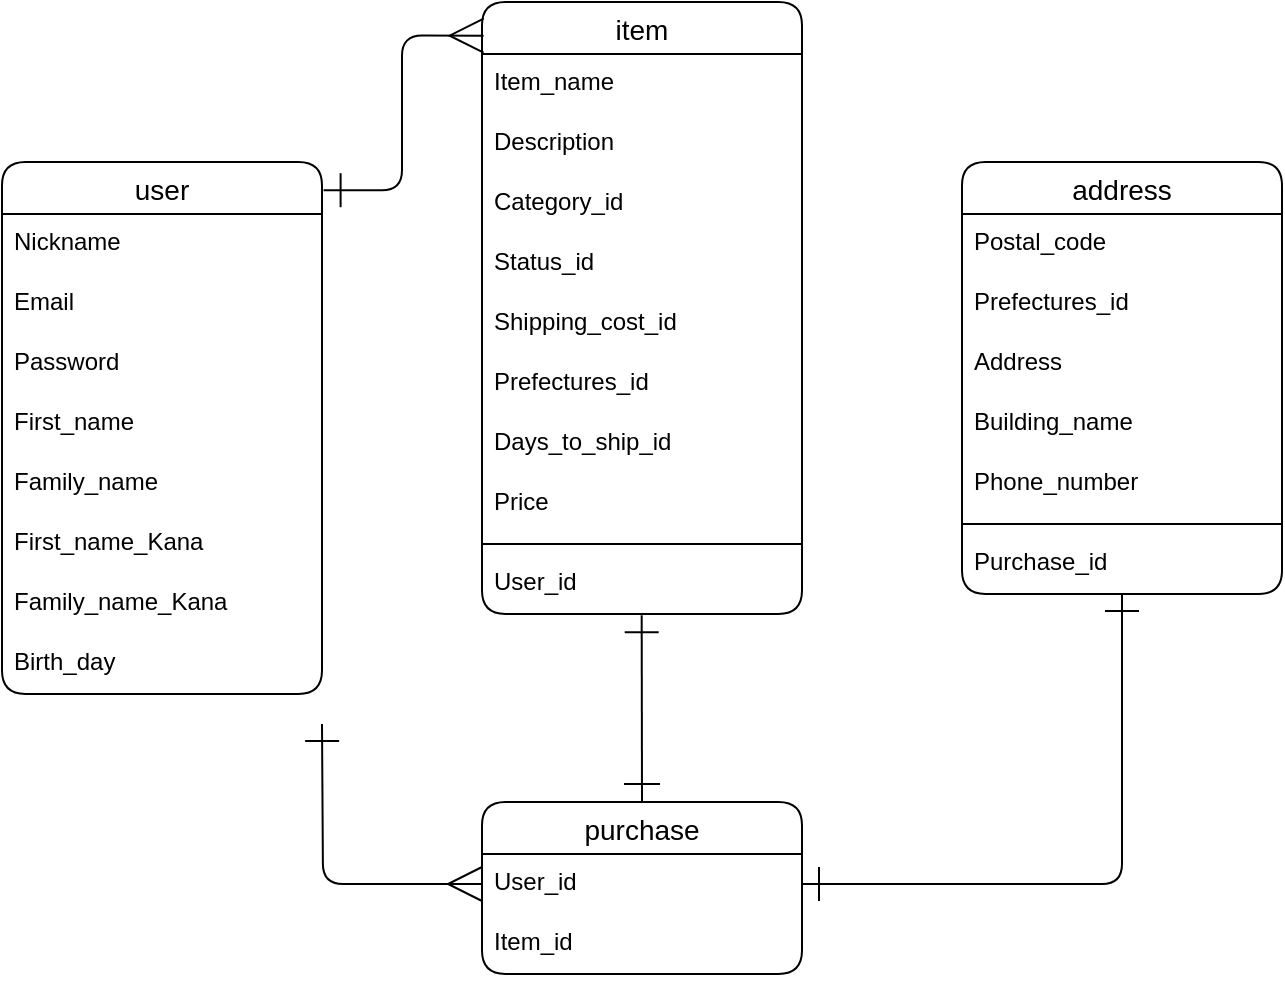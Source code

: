 <mxfile version="13.6.5">
    <diagram id="i8aRQP36LW8_8vwlZ2MQ" name="ページ1">
        <mxGraphModel dx="314" dy="2551" grid="1" gridSize="10" guides="1" tooltips="1" connect="1" arrows="1" fold="1" page="1" pageScale="1" pageWidth="827" pageHeight="1169" math="0" shadow="0">
            <root>
                <mxCell id="0"/>
                <mxCell id="1" parent="0"/>
                <mxCell id="61" value="user" style="swimlane;fontStyle=0;childLayout=stackLayout;horizontal=1;startSize=26;horizontalStack=0;resizeParent=1;resizeParentMax=0;resizeLast=0;collapsible=1;marginBottom=0;align=center;fontSize=14;swimlaneFillColor=none;rounded=1;" parent="1" vertex="1">
                    <mxGeometry y="-1760" width="160" height="266" as="geometry">
                        <mxRectangle x="40" y="-1560" width="60" height="26" as="alternateBounds"/>
                    </mxGeometry>
                </mxCell>
                <mxCell id="62" value="Nickname" style="text;strokeColor=none;spacingLeft=4;spacingRight=4;overflow=hidden;rotatable=0;points=[[0,0.5],[1,0.5]];portConstraint=eastwest;fontSize=12;rounded=1;" parent="61" vertex="1">
                    <mxGeometry y="26" width="160" height="30" as="geometry"/>
                </mxCell>
                <mxCell id="63" value="Email" style="text;strokeColor=none;fillColor=none;spacingLeft=4;spacingRight=4;overflow=hidden;rotatable=0;points=[[0,0.5],[1,0.5]];portConstraint=eastwest;fontSize=12;rounded=1;" parent="61" vertex="1">
                    <mxGeometry y="56" width="160" height="30" as="geometry"/>
                </mxCell>
                <mxCell id="79" value="Password" style="text;strokeColor=none;fillColor=none;spacingLeft=4;spacingRight=4;overflow=hidden;rotatable=0;points=[[0,0.5],[1,0.5]];portConstraint=eastwest;fontSize=12;rounded=1;" parent="61" vertex="1">
                    <mxGeometry y="86" width="160" height="30" as="geometry"/>
                </mxCell>
                <mxCell id="81" value="First_name" style="text;strokeColor=none;fillColor=none;spacingLeft=4;spacingRight=4;overflow=hidden;rotatable=0;points=[[0,0.5],[1,0.5]];portConstraint=eastwest;fontSize=12;rounded=1;" parent="61" vertex="1">
                    <mxGeometry y="116" width="160" height="30" as="geometry"/>
                </mxCell>
                <mxCell id="82" value="Family_name" style="text;strokeColor=none;fillColor=none;spacingLeft=4;spacingRight=4;overflow=hidden;rotatable=0;points=[[0,0.5],[1,0.5]];portConstraint=eastwest;fontSize=12;rounded=1;" parent="61" vertex="1">
                    <mxGeometry y="146" width="160" height="30" as="geometry"/>
                </mxCell>
                <mxCell id="83" value="First_name_Kana" style="text;strokeColor=none;fillColor=none;spacingLeft=4;spacingRight=4;overflow=hidden;rotatable=0;points=[[0,0.5],[1,0.5]];portConstraint=eastwest;fontSize=12;rounded=1;" parent="61" vertex="1">
                    <mxGeometry y="176" width="160" height="30" as="geometry"/>
                </mxCell>
                <mxCell id="80" value="Family_name_Kana" style="text;strokeColor=none;fillColor=none;spacingLeft=4;spacingRight=4;overflow=hidden;rotatable=0;points=[[0,0.5],[1,0.5]];portConstraint=eastwest;fontSize=12;rounded=1;" parent="61" vertex="1">
                    <mxGeometry y="206" width="160" height="30" as="geometry"/>
                </mxCell>
                <mxCell id="84" value="Birth_day" style="text;strokeColor=none;fillColor=none;spacingLeft=4;spacingRight=4;overflow=hidden;rotatable=0;points=[[0,0.5],[1,0.5]];portConstraint=eastwest;fontSize=12;rounded=1;" parent="61" vertex="1">
                    <mxGeometry y="236" width="160" height="30" as="geometry"/>
                </mxCell>
                <mxCell id="135" value="address" style="swimlane;fontStyle=0;childLayout=stackLayout;horizontal=1;startSize=26;horizontalStack=0;resizeParent=1;resizeParentMax=0;resizeLast=0;collapsible=1;marginBottom=0;align=center;fontSize=14;rounded=1;" parent="1" vertex="1">
                    <mxGeometry x="480" y="-1760" width="160" height="216" as="geometry">
                        <mxRectangle x="440" y="-1560" width="180" height="26" as="alternateBounds"/>
                    </mxGeometry>
                </mxCell>
                <mxCell id="136" value="Postal_code" style="text;strokeColor=none;fillColor=none;spacingLeft=4;spacingRight=4;overflow=hidden;rotatable=0;points=[[0,0.5],[1,0.5]];portConstraint=eastwest;fontSize=12;" parent="135" vertex="1">
                    <mxGeometry y="26" width="160" height="30" as="geometry"/>
                </mxCell>
                <mxCell id="137" value="Prefectures_id" style="text;strokeColor=none;fillColor=none;spacingLeft=4;spacingRight=4;overflow=hidden;rotatable=0;points=[[0,0.5],[1,0.5]];portConstraint=eastwest;fontSize=12;" parent="135" vertex="1">
                    <mxGeometry y="56" width="160" height="30" as="geometry"/>
                </mxCell>
                <mxCell id="138" value="Address" style="text;strokeColor=none;fillColor=none;spacingLeft=4;spacingRight=4;overflow=hidden;rotatable=0;points=[[0,0.5],[1,0.5]];portConstraint=eastwest;fontSize=12;" parent="135" vertex="1">
                    <mxGeometry y="86" width="160" height="30" as="geometry"/>
                </mxCell>
                <mxCell id="150" value="Building_name" style="text;strokeColor=none;fillColor=none;spacingLeft=4;spacingRight=4;overflow=hidden;rotatable=0;points=[[0,0.5],[1,0.5]];portConstraint=eastwest;fontSize=12;" parent="135" vertex="1">
                    <mxGeometry y="116" width="160" height="30" as="geometry"/>
                </mxCell>
                <mxCell id="151" value="Phone_number" style="text;strokeColor=none;fillColor=none;spacingLeft=4;spacingRight=4;overflow=hidden;rotatable=0;points=[[0,0.5],[1,0.5]];portConstraint=eastwest;fontSize=12;" parent="135" vertex="1">
                    <mxGeometry y="146" width="160" height="30" as="geometry"/>
                </mxCell>
                <mxCell id="172" value="" style="line;strokeWidth=1;rotatable=0;dashed=0;labelPosition=right;align=left;verticalAlign=middle;spacingTop=0;spacingLeft=6;points=[];portConstraint=eastwest;" parent="135" vertex="1">
                    <mxGeometry y="176" width="160" height="10" as="geometry"/>
                </mxCell>
                <mxCell id="171" value="Purchase_id" style="text;strokeColor=none;fillColor=none;spacingLeft=4;spacingRight=4;overflow=hidden;rotatable=0;points=[[0,0.5],[1,0.5]];portConstraint=eastwest;fontSize=12;" parent="135" vertex="1">
                    <mxGeometry y="186" width="160" height="30" as="geometry"/>
                </mxCell>
                <mxCell id="168" style="rounded=1;orthogonalLoop=1;jettySize=auto;html=1;exitX=1;exitY=0.5;exitDx=0;exitDy=0;entryX=0.5;entryY=1;entryDx=0;entryDy=0;endSize=15;startSize=15;startArrow=ERone;startFill=0;edgeStyle=orthogonalEdgeStyle;endArrow=ERone;endFill=0;" parent="1" source="152" target="135" edge="1">
                    <mxGeometry relative="1" as="geometry">
                        <mxPoint x="402" y="-1420" as="sourcePoint"/>
                    </mxGeometry>
                </mxCell>
                <mxCell id="155" value="purchase" style="swimlane;fontStyle=0;childLayout=stackLayout;horizontal=1;startSize=26;horizontalStack=0;resizeParent=1;resizeParentMax=0;resizeLast=0;collapsible=1;marginBottom=0;align=center;fontSize=14;rounded=1;" parent="1" vertex="1">
                    <mxGeometry x="240" y="-1440" width="160" height="86" as="geometry"/>
                </mxCell>
                <mxCell id="152" value="User_id" style="text;strokeColor=none;fillColor=none;spacingLeft=4;spacingRight=4;overflow=hidden;rotatable=0;points=[[0,0.5],[1,0.5]];portConstraint=eastwest;fontSize=12;" parent="155" vertex="1">
                    <mxGeometry y="26" width="160" height="30" as="geometry"/>
                </mxCell>
                <mxCell id="153" value="Item_id" style="text;strokeColor=none;fillColor=none;spacingLeft=4;spacingRight=4;overflow=hidden;rotatable=0;points=[[0,0.5],[1,0.5]];portConstraint=eastwest;fontSize=12;" parent="155" vertex="1">
                    <mxGeometry y="56" width="160" height="30" as="geometry"/>
                </mxCell>
                <mxCell id="131" value="item" style="swimlane;fontStyle=0;childLayout=stackLayout;horizontal=1;startSize=26;horizontalStack=0;resizeParent=1;resizeParentMax=0;resizeLast=0;collapsible=1;marginBottom=0;align=center;fontSize=14;rounded=1;" parent="1" vertex="1">
                    <mxGeometry x="240" y="-1840" width="160" height="306" as="geometry"/>
                </mxCell>
                <mxCell id="132" value="Item_name" style="text;strokeColor=none;fillColor=none;spacingLeft=4;spacingRight=4;overflow=hidden;rotatable=0;points=[[0,0.5],[1,0.5]];portConstraint=eastwest;fontSize=12;rounded=1;" parent="131" vertex="1">
                    <mxGeometry y="26" width="160" height="30" as="geometry"/>
                </mxCell>
                <mxCell id="139" value="Description" style="text;strokeColor=none;fillColor=none;spacingLeft=4;spacingRight=4;overflow=hidden;rotatable=0;points=[[0,0.5],[1,0.5]];portConstraint=eastwest;fontSize=12;rounded=1;" parent="131" vertex="1">
                    <mxGeometry y="56" width="160" height="30" as="geometry"/>
                </mxCell>
                <mxCell id="140" value="Category_id" style="text;strokeColor=none;fillColor=none;spacingLeft=4;spacingRight=4;overflow=hidden;rotatable=0;points=[[0,0.5],[1,0.5]];portConstraint=eastwest;fontSize=12;rounded=1;" parent="131" vertex="1">
                    <mxGeometry y="86" width="160" height="30" as="geometry"/>
                </mxCell>
                <mxCell id="141" value="Status_id" style="text;strokeColor=none;fillColor=none;spacingLeft=4;spacingRight=4;overflow=hidden;rotatable=0;points=[[0,0.5],[1,0.5]];portConstraint=eastwest;fontSize=12;rounded=1;" parent="131" vertex="1">
                    <mxGeometry y="116" width="160" height="30" as="geometry"/>
                </mxCell>
                <mxCell id="142" value="Shipping_cost_id" style="text;strokeColor=none;fillColor=none;spacingLeft=4;spacingRight=4;overflow=hidden;rotatable=0;points=[[0,0.5],[1,0.5]];portConstraint=eastwest;fontSize=12;rounded=1;" parent="131" vertex="1">
                    <mxGeometry y="146" width="160" height="30" as="geometry"/>
                </mxCell>
                <mxCell id="143" value="Prefectures_id" style="text;strokeColor=none;fillColor=none;spacingLeft=4;spacingRight=4;overflow=hidden;rotatable=0;points=[[0,0.5],[1,0.5]];portConstraint=eastwest;fontSize=12;rounded=1;" parent="131" vertex="1">
                    <mxGeometry y="176" width="160" height="30" as="geometry"/>
                </mxCell>
                <mxCell id="145" value="Days_to_ship_id" style="text;strokeColor=none;fillColor=none;spacingLeft=4;spacingRight=4;overflow=hidden;rotatable=0;points=[[0,0.5],[1,0.5]];portConstraint=eastwest;fontSize=12;rounded=1;" parent="131" vertex="1">
                    <mxGeometry y="206" width="160" height="30" as="geometry"/>
                </mxCell>
                <mxCell id="147" value="Price" style="text;strokeColor=none;fillColor=none;spacingLeft=4;spacingRight=4;overflow=hidden;rotatable=0;points=[[0,0.5],[1,0.5]];portConstraint=eastwest;fontSize=12;rounded=1;" parent="131" vertex="1">
                    <mxGeometry y="236" width="160" height="30" as="geometry"/>
                </mxCell>
                <mxCell id="149" value="" style="line;strokeWidth=1;rotatable=0;dashed=0;labelPosition=right;align=left;verticalAlign=middle;spacingTop=0;spacingLeft=6;points=[];portConstraint=eastwest;rounded=1;" parent="131" vertex="1">
                    <mxGeometry y="266" width="160" height="10" as="geometry"/>
                </mxCell>
                <mxCell id="148" value="User_id" style="text;strokeColor=none;fillColor=none;spacingLeft=4;spacingRight=4;overflow=hidden;rotatable=0;points=[[0,0.5],[1,0.5]];portConstraint=eastwest;fontSize=12;rounded=1;" parent="131" vertex="1">
                    <mxGeometry y="276" width="160" height="30" as="geometry"/>
                </mxCell>
                <mxCell id="166" style="edgeStyle=orthogonalEdgeStyle;rounded=1;orthogonalLoop=1;jettySize=auto;html=1;exitX=1.005;exitY=0.053;exitDx=0;exitDy=0;entryX=0.005;entryY=0.055;entryDx=0;entryDy=0;entryPerimeter=0;exitPerimeter=0;endSize=15;startSize=15;startArrow=ERone;startFill=0;endArrow=ERmany;endFill=0;" parent="1" source="61" target="131" edge="1">
                    <mxGeometry relative="1" as="geometry"/>
                </mxCell>
                <mxCell id="167" style="edgeStyle=orthogonalEdgeStyle;rounded=1;orthogonalLoop=1;jettySize=auto;html=1;entryX=0;entryY=0.5;entryDx=0;entryDy=0;endSize=15;startSize=15;endArrow=ERmany;endFill=0;startArrow=ERone;startFill=0;exitX=1;exitY=0.5;exitDx=0;exitDy=0;" parent="1" target="152" edge="1">
                    <mxGeometry relative="1" as="geometry">
                        <mxPoint x="160" y="-1479" as="sourcePoint"/>
                    </mxGeometry>
                </mxCell>
                <mxCell id="170" value="" style="endArrow=ERone;html=1;exitX=0.5;exitY=0;exitDx=0;exitDy=0;startArrow=ERone;startFill=0;endSize=15;startSize=16;entryX=0.499;entryY=1.022;entryDx=0;entryDy=0;entryPerimeter=0;endFill=0;" parent="1" source="155" target="148" edge="1">
                    <mxGeometry width="50" height="50" relative="1" as="geometry">
                        <mxPoint x="320" y="-1490" as="sourcePoint"/>
                        <mxPoint x="320" y="-1510" as="targetPoint"/>
                    </mxGeometry>
                </mxCell>
            </root>
        </mxGraphModel>
    </diagram>
</mxfile>